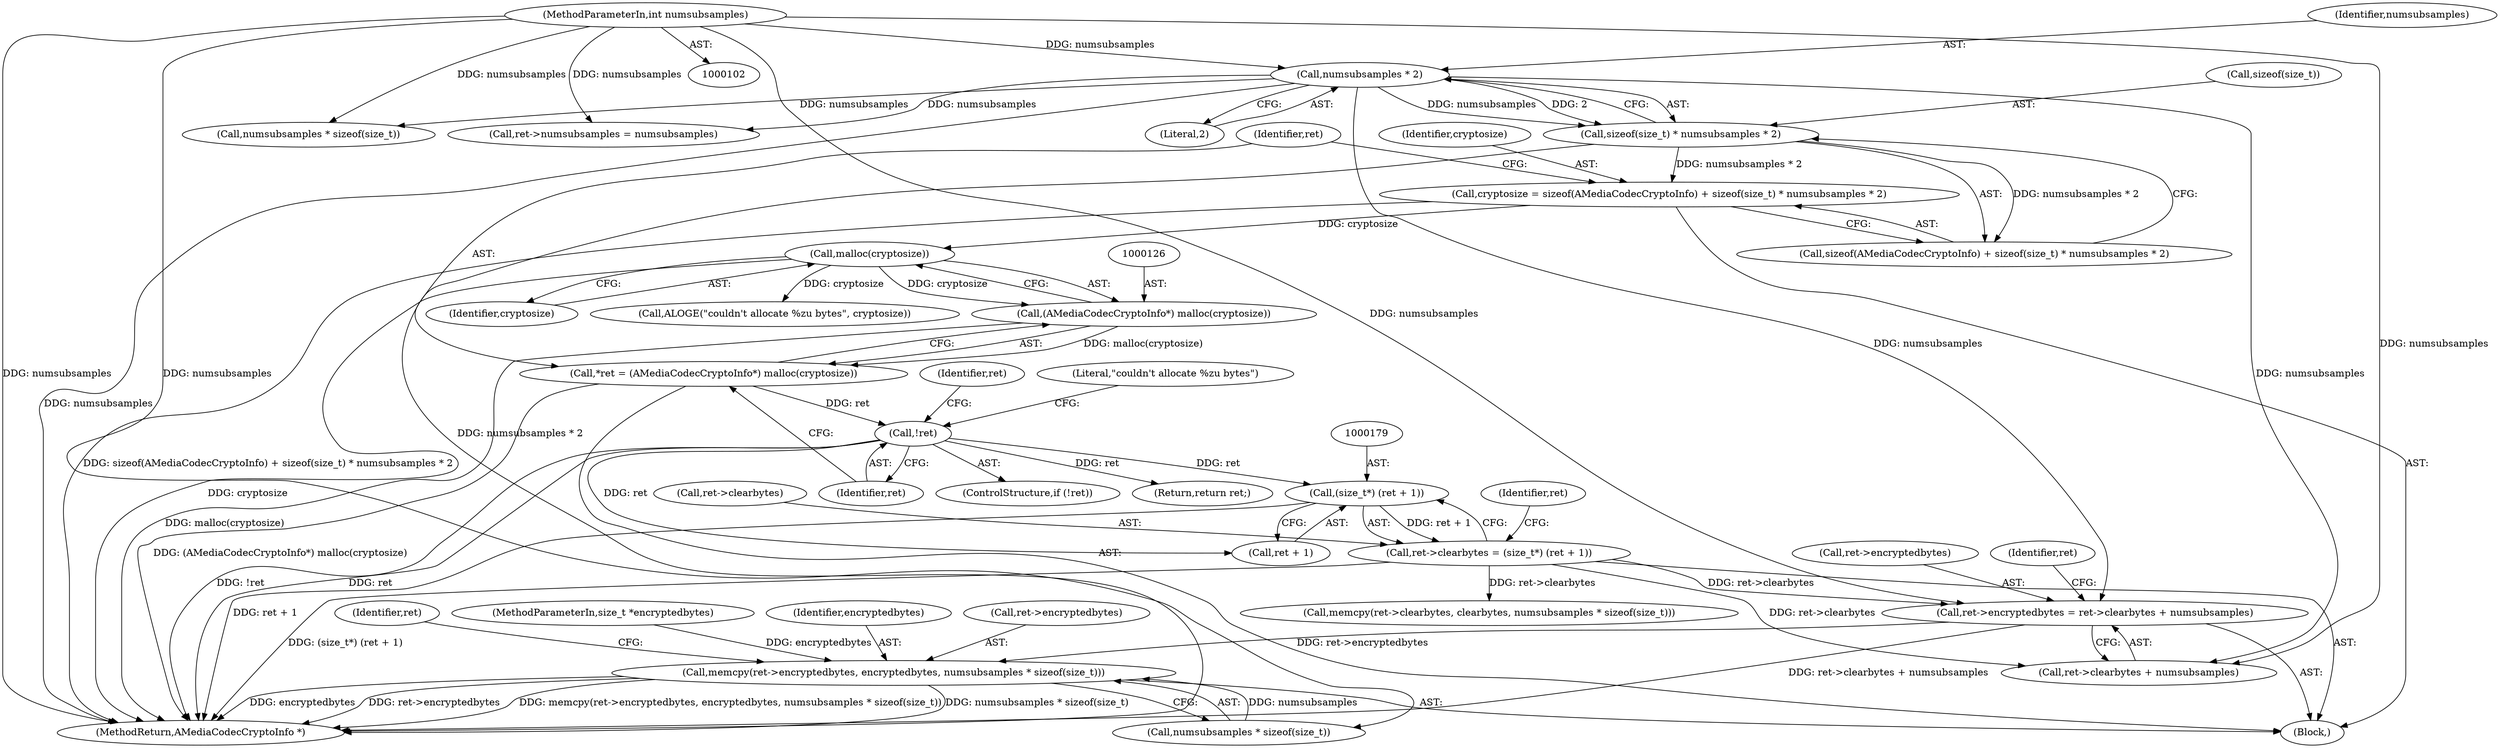 digraph "0_Android_2b4667baa5a2badbdfec1794156ee17d4afef37c@API" {
"1000183" [label="(Call,ret->encryptedbytes = ret->clearbytes + numsubsamples)"];
"1000174" [label="(Call,ret->clearbytes = (size_t*) (ret + 1))"];
"1000178" [label="(Call,(size_t*) (ret + 1))"];
"1000130" [label="(Call,!ret)"];
"1000123" [label="(Call,*ret = (AMediaCodecCryptoInfo*) malloc(cryptosize))"];
"1000125" [label="(Call,(AMediaCodecCryptoInfo*) malloc(cryptosize))"];
"1000127" [label="(Call,malloc(cryptosize))"];
"1000111" [label="(Call,cryptosize = sizeof(AMediaCodecCryptoInfo) + sizeof(size_t) * numsubsamples * 2)"];
"1000116" [label="(Call,sizeof(size_t) * numsubsamples * 2)"];
"1000119" [label="(Call,numsubsamples * 2)"];
"1000103" [label="(MethodParameterIn,int numsubsamples)"];
"1000201" [label="(Call,memcpy(ret->encryptedbytes, encryptedbytes, numsubsamples * sizeof(size_t)))"];
"1000140" [label="(Identifier,ret)"];
"1000197" [label="(Call,numsubsamples * sizeof(size_t))"];
"1000112" [label="(Identifier,cryptosize)"];
"1000183" [label="(Call,ret->encryptedbytes = ret->clearbytes + numsubsamples)"];
"1000174" [label="(Call,ret->clearbytes = (size_t*) (ret + 1))"];
"1000113" [label="(Call,sizeof(AMediaCodecCryptoInfo) + sizeof(size_t) * numsubsamples * 2)"];
"1000116" [label="(Call,sizeof(size_t) * numsubsamples * 2)"];
"1000180" [label="(Call,ret + 1)"];
"1000194" [label="(Identifier,ret)"];
"1000111" [label="(Call,cryptosize = sizeof(AMediaCodecCryptoInfo) + sizeof(size_t) * numsubsamples * 2)"];
"1000192" [label="(Call,memcpy(ret->clearbytes, clearbytes, numsubsamples * sizeof(size_t)))"];
"1000125" [label="(Call,(AMediaCodecCryptoInfo*) malloc(cryptosize))"];
"1000206" [label="(Call,numsubsamples * sizeof(size_t))"];
"1000187" [label="(Call,ret->clearbytes + numsubsamples)"];
"1000128" [label="(Identifier,cryptosize)"];
"1000108" [label="(MethodParameterIn,size_t *encryptedbytes)"];
"1000205" [label="(Identifier,encryptedbytes)"];
"1000133" [label="(Call,ALOGE(\"couldn't allocate %zu bytes\", cryptosize))"];
"1000103" [label="(MethodParameterIn,int numsubsamples)"];
"1000109" [label="(Block,)"];
"1000210" [label="(Return,return ret;)"];
"1000131" [label="(Identifier,ret)"];
"1000178" [label="(Call,(size_t*) (ret + 1))"];
"1000138" [label="(Call,ret->numsubsamples = numsubsamples)"];
"1000212" [label="(MethodReturn,AMediaCodecCryptoInfo *)"];
"1000129" [label="(ControlStructure,if (!ret))"];
"1000121" [label="(Literal,2)"];
"1000202" [label="(Call,ret->encryptedbytes)"];
"1000185" [label="(Identifier,ret)"];
"1000130" [label="(Call,!ret)"];
"1000123" [label="(Call,*ret = (AMediaCodecCryptoInfo*) malloc(cryptosize))"];
"1000201" [label="(Call,memcpy(ret->encryptedbytes, encryptedbytes, numsubsamples * sizeof(size_t)))"];
"1000134" [label="(Literal,\"couldn't allocate %zu bytes\")"];
"1000184" [label="(Call,ret->encryptedbytes)"];
"1000127" [label="(Call,malloc(cryptosize))"];
"1000175" [label="(Call,ret->clearbytes)"];
"1000124" [label="(Identifier,ret)"];
"1000117" [label="(Call,sizeof(size_t))"];
"1000120" [label="(Identifier,numsubsamples)"];
"1000119" [label="(Call,numsubsamples * 2)"];
"1000211" [label="(Identifier,ret)"];
"1000183" -> "1000109"  [label="AST: "];
"1000183" -> "1000187"  [label="CFG: "];
"1000184" -> "1000183"  [label="AST: "];
"1000187" -> "1000183"  [label="AST: "];
"1000194" -> "1000183"  [label="CFG: "];
"1000183" -> "1000212"  [label="DDG: ret->clearbytes + numsubsamples"];
"1000174" -> "1000183"  [label="DDG: ret->clearbytes"];
"1000103" -> "1000183"  [label="DDG: numsubsamples"];
"1000119" -> "1000183"  [label="DDG: numsubsamples"];
"1000183" -> "1000201"  [label="DDG: ret->encryptedbytes"];
"1000174" -> "1000109"  [label="AST: "];
"1000174" -> "1000178"  [label="CFG: "];
"1000175" -> "1000174"  [label="AST: "];
"1000178" -> "1000174"  [label="AST: "];
"1000185" -> "1000174"  [label="CFG: "];
"1000174" -> "1000212"  [label="DDG: (size_t*) (ret + 1)"];
"1000178" -> "1000174"  [label="DDG: ret + 1"];
"1000174" -> "1000187"  [label="DDG: ret->clearbytes"];
"1000174" -> "1000192"  [label="DDG: ret->clearbytes"];
"1000178" -> "1000180"  [label="CFG: "];
"1000179" -> "1000178"  [label="AST: "];
"1000180" -> "1000178"  [label="AST: "];
"1000178" -> "1000212"  [label="DDG: ret + 1"];
"1000130" -> "1000178"  [label="DDG: ret"];
"1000130" -> "1000129"  [label="AST: "];
"1000130" -> "1000131"  [label="CFG: "];
"1000131" -> "1000130"  [label="AST: "];
"1000134" -> "1000130"  [label="CFG: "];
"1000140" -> "1000130"  [label="CFG: "];
"1000130" -> "1000212"  [label="DDG: !ret"];
"1000130" -> "1000212"  [label="DDG: ret"];
"1000123" -> "1000130"  [label="DDG: ret"];
"1000130" -> "1000180"  [label="DDG: ret"];
"1000130" -> "1000210"  [label="DDG: ret"];
"1000123" -> "1000109"  [label="AST: "];
"1000123" -> "1000125"  [label="CFG: "];
"1000124" -> "1000123"  [label="AST: "];
"1000125" -> "1000123"  [label="AST: "];
"1000131" -> "1000123"  [label="CFG: "];
"1000123" -> "1000212"  [label="DDG: (AMediaCodecCryptoInfo*) malloc(cryptosize)"];
"1000125" -> "1000123"  [label="DDG: malloc(cryptosize)"];
"1000125" -> "1000127"  [label="CFG: "];
"1000126" -> "1000125"  [label="AST: "];
"1000127" -> "1000125"  [label="AST: "];
"1000125" -> "1000212"  [label="DDG: malloc(cryptosize)"];
"1000127" -> "1000125"  [label="DDG: cryptosize"];
"1000127" -> "1000128"  [label="CFG: "];
"1000128" -> "1000127"  [label="AST: "];
"1000127" -> "1000212"  [label="DDG: cryptosize"];
"1000111" -> "1000127"  [label="DDG: cryptosize"];
"1000127" -> "1000133"  [label="DDG: cryptosize"];
"1000111" -> "1000109"  [label="AST: "];
"1000111" -> "1000113"  [label="CFG: "];
"1000112" -> "1000111"  [label="AST: "];
"1000113" -> "1000111"  [label="AST: "];
"1000124" -> "1000111"  [label="CFG: "];
"1000111" -> "1000212"  [label="DDG: sizeof(AMediaCodecCryptoInfo) + sizeof(size_t) * numsubsamples * 2"];
"1000116" -> "1000111"  [label="DDG: numsubsamples * 2"];
"1000116" -> "1000113"  [label="AST: "];
"1000116" -> "1000119"  [label="CFG: "];
"1000117" -> "1000116"  [label="AST: "];
"1000119" -> "1000116"  [label="AST: "];
"1000113" -> "1000116"  [label="CFG: "];
"1000116" -> "1000212"  [label="DDG: numsubsamples * 2"];
"1000116" -> "1000113"  [label="DDG: numsubsamples * 2"];
"1000119" -> "1000116"  [label="DDG: numsubsamples"];
"1000119" -> "1000116"  [label="DDG: 2"];
"1000119" -> "1000121"  [label="CFG: "];
"1000120" -> "1000119"  [label="AST: "];
"1000121" -> "1000119"  [label="AST: "];
"1000119" -> "1000212"  [label="DDG: numsubsamples"];
"1000103" -> "1000119"  [label="DDG: numsubsamples"];
"1000119" -> "1000138"  [label="DDG: numsubsamples"];
"1000119" -> "1000187"  [label="DDG: numsubsamples"];
"1000119" -> "1000197"  [label="DDG: numsubsamples"];
"1000103" -> "1000102"  [label="AST: "];
"1000103" -> "1000212"  [label="DDG: numsubsamples"];
"1000103" -> "1000138"  [label="DDG: numsubsamples"];
"1000103" -> "1000187"  [label="DDG: numsubsamples"];
"1000103" -> "1000197"  [label="DDG: numsubsamples"];
"1000103" -> "1000206"  [label="DDG: numsubsamples"];
"1000201" -> "1000109"  [label="AST: "];
"1000201" -> "1000206"  [label="CFG: "];
"1000202" -> "1000201"  [label="AST: "];
"1000205" -> "1000201"  [label="AST: "];
"1000206" -> "1000201"  [label="AST: "];
"1000211" -> "1000201"  [label="CFG: "];
"1000201" -> "1000212"  [label="DDG: memcpy(ret->encryptedbytes, encryptedbytes, numsubsamples * sizeof(size_t))"];
"1000201" -> "1000212"  [label="DDG: numsubsamples * sizeof(size_t)"];
"1000201" -> "1000212"  [label="DDG: encryptedbytes"];
"1000201" -> "1000212"  [label="DDG: ret->encryptedbytes"];
"1000108" -> "1000201"  [label="DDG: encryptedbytes"];
"1000206" -> "1000201"  [label="DDG: numsubsamples"];
}
